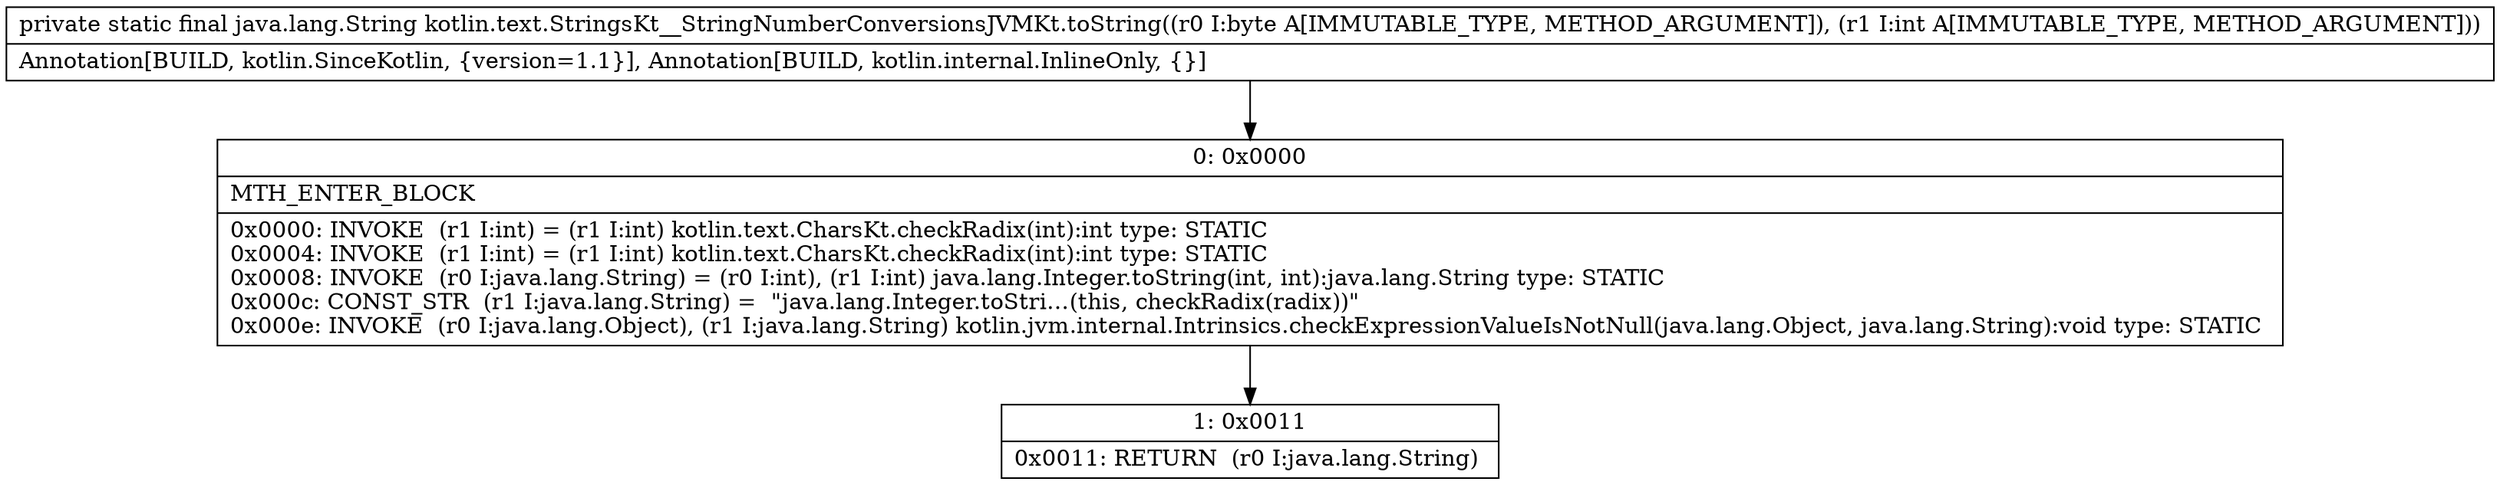 digraph "CFG forkotlin.text.StringsKt__StringNumberConversionsJVMKt.toString(BI)Ljava\/lang\/String;" {
Node_0 [shape=record,label="{0\:\ 0x0000|MTH_ENTER_BLOCK\l|0x0000: INVOKE  (r1 I:int) = (r1 I:int) kotlin.text.CharsKt.checkRadix(int):int type: STATIC \l0x0004: INVOKE  (r1 I:int) = (r1 I:int) kotlin.text.CharsKt.checkRadix(int):int type: STATIC \l0x0008: INVOKE  (r0 I:java.lang.String) = (r0 I:int), (r1 I:int) java.lang.Integer.toString(int, int):java.lang.String type: STATIC \l0x000c: CONST_STR  (r1 I:java.lang.String) =  \"java.lang.Integer.toStri…(this, checkRadix(radix))\" \l0x000e: INVOKE  (r0 I:java.lang.Object), (r1 I:java.lang.String) kotlin.jvm.internal.Intrinsics.checkExpressionValueIsNotNull(java.lang.Object, java.lang.String):void type: STATIC \l}"];
Node_1 [shape=record,label="{1\:\ 0x0011|0x0011: RETURN  (r0 I:java.lang.String) \l}"];
MethodNode[shape=record,label="{private static final java.lang.String kotlin.text.StringsKt__StringNumberConversionsJVMKt.toString((r0 I:byte A[IMMUTABLE_TYPE, METHOD_ARGUMENT]), (r1 I:int A[IMMUTABLE_TYPE, METHOD_ARGUMENT]))  | Annotation[BUILD, kotlin.SinceKotlin, \{version=1.1\}], Annotation[BUILD, kotlin.internal.InlineOnly, \{\}]\l}"];
MethodNode -> Node_0;
Node_0 -> Node_1;
}

